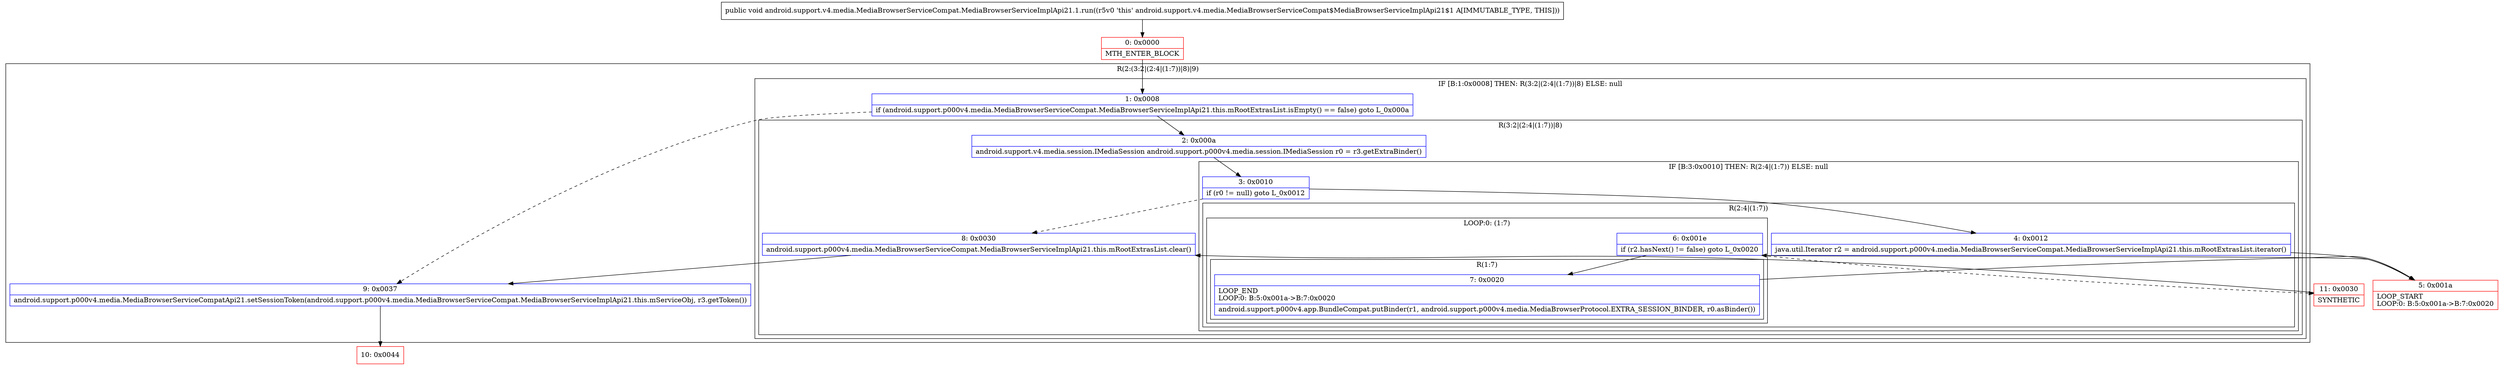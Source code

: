 digraph "CFG forandroid.support.v4.media.MediaBrowserServiceCompat.MediaBrowserServiceImplApi21.1.run()V" {
subgraph cluster_Region_1642366489 {
label = "R(2:(3:2|(2:4|(1:7))|8)|9)";
node [shape=record,color=blue];
subgraph cluster_IfRegion_1470087509 {
label = "IF [B:1:0x0008] THEN: R(3:2|(2:4|(1:7))|8) ELSE: null";
node [shape=record,color=blue];
Node_1 [shape=record,label="{1\:\ 0x0008|if (android.support.p000v4.media.MediaBrowserServiceCompat.MediaBrowserServiceImplApi21.this.mRootExtrasList.isEmpty() == false) goto L_0x000a\l}"];
subgraph cluster_Region_1883250875 {
label = "R(3:2|(2:4|(1:7))|8)";
node [shape=record,color=blue];
Node_2 [shape=record,label="{2\:\ 0x000a|android.support.v4.media.session.IMediaSession android.support.p000v4.media.session.IMediaSession r0 = r3.getExtraBinder()\l}"];
subgraph cluster_IfRegion_1656672556 {
label = "IF [B:3:0x0010] THEN: R(2:4|(1:7)) ELSE: null";
node [shape=record,color=blue];
Node_3 [shape=record,label="{3\:\ 0x0010|if (r0 != null) goto L_0x0012\l}"];
subgraph cluster_Region_966230763 {
label = "R(2:4|(1:7))";
node [shape=record,color=blue];
Node_4 [shape=record,label="{4\:\ 0x0012|java.util.Iterator r2 = android.support.p000v4.media.MediaBrowserServiceCompat.MediaBrowserServiceImplApi21.this.mRootExtrasList.iterator()\l}"];
subgraph cluster_LoopRegion_893202092 {
label = "LOOP:0: (1:7)";
node [shape=record,color=blue];
Node_6 [shape=record,label="{6\:\ 0x001e|if (r2.hasNext() != false) goto L_0x0020\l}"];
subgraph cluster_Region_299565605 {
label = "R(1:7)";
node [shape=record,color=blue];
Node_7 [shape=record,label="{7\:\ 0x0020|LOOP_END\lLOOP:0: B:5:0x001a\-\>B:7:0x0020\l|android.support.p000v4.app.BundleCompat.putBinder(r1, android.support.p000v4.media.MediaBrowserProtocol.EXTRA_SESSION_BINDER, r0.asBinder())\l}"];
}
}
}
}
Node_8 [shape=record,label="{8\:\ 0x0030|android.support.p000v4.media.MediaBrowserServiceCompat.MediaBrowserServiceImplApi21.this.mRootExtrasList.clear()\l}"];
}
}
Node_9 [shape=record,label="{9\:\ 0x0037|android.support.p000v4.media.MediaBrowserServiceCompatApi21.setSessionToken(android.support.p000v4.media.MediaBrowserServiceCompat.MediaBrowserServiceImplApi21.this.mServiceObj, r3.getToken())\l}"];
}
Node_0 [shape=record,color=red,label="{0\:\ 0x0000|MTH_ENTER_BLOCK\l}"];
Node_5 [shape=record,color=red,label="{5\:\ 0x001a|LOOP_START\lLOOP:0: B:5:0x001a\-\>B:7:0x0020\l}"];
Node_10 [shape=record,color=red,label="{10\:\ 0x0044}"];
Node_11 [shape=record,color=red,label="{11\:\ 0x0030|SYNTHETIC\l}"];
MethodNode[shape=record,label="{public void android.support.v4.media.MediaBrowserServiceCompat.MediaBrowserServiceImplApi21.1.run((r5v0 'this' android.support.v4.media.MediaBrowserServiceCompat$MediaBrowserServiceImplApi21$1 A[IMMUTABLE_TYPE, THIS])) }"];
MethodNode -> Node_0;
Node_1 -> Node_2;
Node_1 -> Node_9[style=dashed];
Node_2 -> Node_3;
Node_3 -> Node_4;
Node_3 -> Node_8[style=dashed];
Node_4 -> Node_5;
Node_6 -> Node_7;
Node_6 -> Node_11[style=dashed];
Node_7 -> Node_5;
Node_8 -> Node_9;
Node_9 -> Node_10;
Node_0 -> Node_1;
Node_5 -> Node_6;
Node_11 -> Node_8;
}

